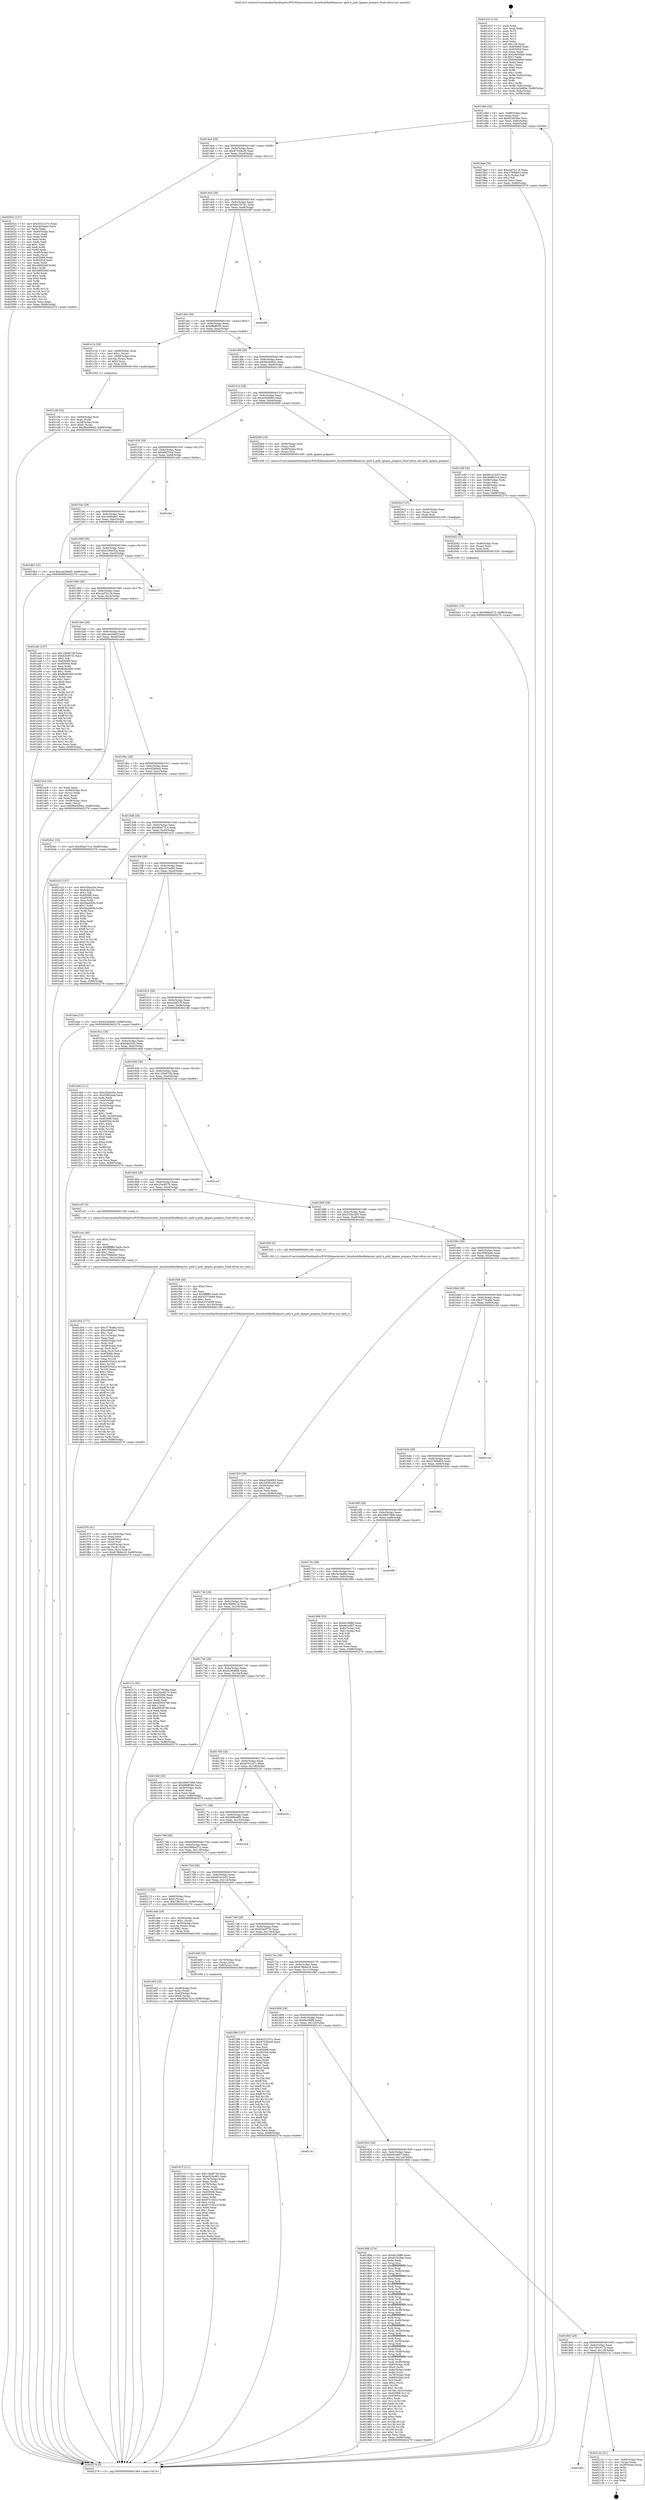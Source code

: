 digraph "0x401410" {
  label = "0x401410 (/mnt/c/Users/mathe/Desktop/tcc/POCII/binaries/extr_linuxfsnfsflexfilelayout..pnfs.h_pnfs_lgopen_prepare_Final-ollvm.out::main(0))"
  labelloc = "t"
  node[shape=record]

  Entry [label="",width=0.3,height=0.3,shape=circle,fillcolor=black,style=filled]
  "0x401484" [label="{
     0x401484 [32]\l
     | [instrs]\l
     &nbsp;&nbsp;0x401484 \<+6\>: mov -0x88(%rbp),%eax\l
     &nbsp;&nbsp;0x40148a \<+2\>: mov %eax,%ecx\l
     &nbsp;&nbsp;0x40148c \<+6\>: sub $0x823b3fee,%ecx\l
     &nbsp;&nbsp;0x401492 \<+6\>: mov %eax,-0x9c(%rbp)\l
     &nbsp;&nbsp;0x401498 \<+6\>: mov %ecx,-0xa0(%rbp)\l
     &nbsp;&nbsp;0x40149e \<+6\>: je 00000000004019ad \<main+0x59d\>\l
  }"]
  "0x4019ad" [label="{
     0x4019ad [30]\l
     | [instrs]\l
     &nbsp;&nbsp;0x4019ad \<+5\>: mov $0xcad7b118,%eax\l
     &nbsp;&nbsp;0x4019b2 \<+5\>: mov $0x3790b853,%ecx\l
     &nbsp;&nbsp;0x4019b7 \<+3\>: mov -0x31(%rbp),%dl\l
     &nbsp;&nbsp;0x4019ba \<+3\>: test $0x1,%dl\l
     &nbsp;&nbsp;0x4019bd \<+3\>: cmovne %ecx,%eax\l
     &nbsp;&nbsp;0x4019c0 \<+6\>: mov %eax,-0x88(%rbp)\l
     &nbsp;&nbsp;0x4019c6 \<+5\>: jmp 0000000000402279 \<main+0xe69\>\l
  }"]
  "0x4014a4" [label="{
     0x4014a4 [28]\l
     | [instrs]\l
     &nbsp;&nbsp;0x4014a4 \<+5\>: jmp 00000000004014a9 \<main+0x99\>\l
     &nbsp;&nbsp;0x4014a9 \<+6\>: mov -0x9c(%rbp),%eax\l
     &nbsp;&nbsp;0x4014af \<+5\>: sub $0x87530e26,%eax\l
     &nbsp;&nbsp;0x4014b4 \<+6\>: mov %eax,-0xa4(%rbp)\l
     &nbsp;&nbsp;0x4014ba \<+6\>: je 0000000000402022 \<main+0xc12\>\l
  }"]
  Exit [label="",width=0.3,height=0.3,shape=circle,fillcolor=black,style=filled,peripheries=2]
  "0x402022" [label="{
     0x402022 [127]\l
     | [instrs]\l
     &nbsp;&nbsp;0x402022 \<+5\>: mov $0x45321d7c,%eax\l
     &nbsp;&nbsp;0x402027 \<+5\>: mov $0xcd2bfaa0,%ecx\l
     &nbsp;&nbsp;0x40202c \<+2\>: xor %edx,%edx\l
     &nbsp;&nbsp;0x40202e \<+4\>: mov -0x40(%rbp),%rsi\l
     &nbsp;&nbsp;0x402032 \<+2\>: mov (%rsi),%edi\l
     &nbsp;&nbsp;0x402034 \<+3\>: mov %edx,%r8d\l
     &nbsp;&nbsp;0x402037 \<+3\>: sub %edi,%r8d\l
     &nbsp;&nbsp;0x40203a \<+2\>: mov %edx,%edi\l
     &nbsp;&nbsp;0x40203c \<+3\>: sub $0x1,%edi\l
     &nbsp;&nbsp;0x40203f \<+3\>: add %edi,%r8d\l
     &nbsp;&nbsp;0x402042 \<+3\>: sub %r8d,%edx\l
     &nbsp;&nbsp;0x402045 \<+4\>: mov -0x40(%rbp),%rsi\l
     &nbsp;&nbsp;0x402049 \<+2\>: mov %edx,(%rsi)\l
     &nbsp;&nbsp;0x40204b \<+7\>: mov 0x405068,%edx\l
     &nbsp;&nbsp;0x402052 \<+7\>: mov 0x405054,%edi\l
     &nbsp;&nbsp;0x402059 \<+3\>: mov %edx,%r8d\l
     &nbsp;&nbsp;0x40205c \<+7\>: add $0x28662b0f,%r8d\l
     &nbsp;&nbsp;0x402063 \<+4\>: sub $0x1,%r8d\l
     &nbsp;&nbsp;0x402067 \<+7\>: sub $0x28662b0f,%r8d\l
     &nbsp;&nbsp;0x40206e \<+4\>: imul %r8d,%edx\l
     &nbsp;&nbsp;0x402072 \<+3\>: and $0x1,%edx\l
     &nbsp;&nbsp;0x402075 \<+3\>: cmp $0x0,%edx\l
     &nbsp;&nbsp;0x402078 \<+4\>: sete %r9b\l
     &nbsp;&nbsp;0x40207c \<+3\>: cmp $0xa,%edi\l
     &nbsp;&nbsp;0x40207f \<+4\>: setl %r10b\l
     &nbsp;&nbsp;0x402083 \<+3\>: mov %r9b,%r11b\l
     &nbsp;&nbsp;0x402086 \<+3\>: and %r10b,%r11b\l
     &nbsp;&nbsp;0x402089 \<+3\>: xor %r10b,%r9b\l
     &nbsp;&nbsp;0x40208c \<+3\>: or %r9b,%r11b\l
     &nbsp;&nbsp;0x40208f \<+4\>: test $0x1,%r11b\l
     &nbsp;&nbsp;0x402093 \<+3\>: cmovne %ecx,%eax\l
     &nbsp;&nbsp;0x402096 \<+6\>: mov %eax,-0x88(%rbp)\l
     &nbsp;&nbsp;0x40209c \<+5\>: jmp 0000000000402279 \<main+0xe69\>\l
  }"]
  "0x4014c0" [label="{
     0x4014c0 [28]\l
     | [instrs]\l
     &nbsp;&nbsp;0x4014c0 \<+5\>: jmp 00000000004014c5 \<main+0xb5\>\l
     &nbsp;&nbsp;0x4014c5 \<+6\>: mov -0x9c(%rbp),%eax\l
     &nbsp;&nbsp;0x4014cb \<+5\>: sub $0x8a27b761,%eax\l
     &nbsp;&nbsp;0x4014d0 \<+6\>: mov %eax,-0xa8(%rbp)\l
     &nbsp;&nbsp;0x4014d6 \<+6\>: je 00000000004020ff \<main+0xcef\>\l
  }"]
  "0x40185c" [label="{
     0x40185c\l
  }", style=dashed]
  "0x4020ff" [label="{
     0x4020ff\l
  }", style=dashed]
  "0x4014dc" [label="{
     0x4014dc [28]\l
     | [instrs]\l
     &nbsp;&nbsp;0x4014dc \<+5\>: jmp 00000000004014e1 \<main+0xd1\>\l
     &nbsp;&nbsp;0x4014e1 \<+6\>: mov -0x9c(%rbp),%eax\l
     &nbsp;&nbsp;0x4014e7 \<+5\>: sub $0x99bff280,%eax\l
     &nbsp;&nbsp;0x4014ec \<+6\>: mov %eax,-0xac(%rbp)\l
     &nbsp;&nbsp;0x4014f2 \<+6\>: je 0000000000401c1b \<main+0x80b\>\l
  }"]
  "0x40212c" [label="{
     0x40212c [21]\l
     | [instrs]\l
     &nbsp;&nbsp;0x40212c \<+4\>: mov -0x80(%rbp),%rax\l
     &nbsp;&nbsp;0x402130 \<+2\>: mov (%rax),%eax\l
     &nbsp;&nbsp;0x402132 \<+4\>: lea -0x28(%rbp),%rsp\l
     &nbsp;&nbsp;0x402136 \<+1\>: pop %rbx\l
     &nbsp;&nbsp;0x402137 \<+2\>: pop %r12\l
     &nbsp;&nbsp;0x402139 \<+2\>: pop %r13\l
     &nbsp;&nbsp;0x40213b \<+2\>: pop %r14\l
     &nbsp;&nbsp;0x40213d \<+2\>: pop %r15\l
     &nbsp;&nbsp;0x40213f \<+1\>: pop %rbp\l
     &nbsp;&nbsp;0x402140 \<+1\>: ret\l
  }"]
  "0x401c1b" [label="{
     0x401c1b [29]\l
     | [instrs]\l
     &nbsp;&nbsp;0x401c1b \<+4\>: mov -0x68(%rbp),%rax\l
     &nbsp;&nbsp;0x401c1f \<+6\>: movl $0x1,(%rax)\l
     &nbsp;&nbsp;0x401c25 \<+4\>: mov -0x68(%rbp),%rax\l
     &nbsp;&nbsp;0x401c29 \<+3\>: movslq (%rax),%rax\l
     &nbsp;&nbsp;0x401c2c \<+4\>: shl $0x2,%rax\l
     &nbsp;&nbsp;0x401c30 \<+3\>: mov %rax,%rdi\l
     &nbsp;&nbsp;0x401c33 \<+5\>: call 0000000000401050 \<malloc@plt\>\l
     | [calls]\l
     &nbsp;&nbsp;0x401050 \{1\} (unknown)\l
  }"]
  "0x4014f8" [label="{
     0x4014f8 [28]\l
     | [instrs]\l
     &nbsp;&nbsp;0x4014f8 \<+5\>: jmp 00000000004014fd \<main+0xed\>\l
     &nbsp;&nbsp;0x4014fd \<+6\>: mov -0x9c(%rbp),%eax\l
     &nbsp;&nbsp;0x401503 \<+5\>: sub $0x9be0d942,%eax\l
     &nbsp;&nbsp;0x401508 \<+6\>: mov %eax,-0xb0(%rbp)\l
     &nbsp;&nbsp;0x40150e \<+6\>: je 0000000000401c58 \<main+0x848\>\l
  }"]
  "0x4020e1" [label="{
     0x4020e1 [15]\l
     | [instrs]\l
     &nbsp;&nbsp;0x4020e1 \<+10\>: movl $0x586be372,-0x88(%rbp)\l
     &nbsp;&nbsp;0x4020eb \<+5\>: jmp 0000000000402279 \<main+0xe69\>\l
  }"]
  "0x401c58" [label="{
     0x401c58 [36]\l
     | [instrs]\l
     &nbsp;&nbsp;0x401c58 \<+5\>: mov $0x601b1b33,%eax\l
     &nbsp;&nbsp;0x401c5d \<+5\>: mov $0x3fd8621d,%ecx\l
     &nbsp;&nbsp;0x401c62 \<+4\>: mov -0x58(%rbp),%rdx\l
     &nbsp;&nbsp;0x401c66 \<+2\>: mov (%rdx),%esi\l
     &nbsp;&nbsp;0x401c68 \<+4\>: mov -0x68(%rbp),%rdx\l
     &nbsp;&nbsp;0x401c6c \<+2\>: cmp (%rdx),%esi\l
     &nbsp;&nbsp;0x401c6e \<+3\>: cmovl %ecx,%eax\l
     &nbsp;&nbsp;0x401c71 \<+6\>: mov %eax,-0x88(%rbp)\l
     &nbsp;&nbsp;0x401c77 \<+5\>: jmp 0000000000402279 \<main+0xe69\>\l
  }"]
  "0x401514" [label="{
     0x401514 [28]\l
     | [instrs]\l
     &nbsp;&nbsp;0x401514 \<+5\>: jmp 0000000000401519 \<main+0x109\>\l
     &nbsp;&nbsp;0x401519 \<+6\>: mov -0x9c(%rbp),%eax\l
     &nbsp;&nbsp;0x40151f \<+5\>: sub $0xa536d093,%eax\l
     &nbsp;&nbsp;0x401524 \<+6\>: mov %eax,-0xb4(%rbp)\l
     &nbsp;&nbsp;0x40152a \<+6\>: je 00000000004020b0 \<main+0xca0\>\l
  }"]
  "0x4020d2" [label="{
     0x4020d2 [15]\l
     | [instrs]\l
     &nbsp;&nbsp;0x4020d2 \<+4\>: mov -0x48(%rbp),%rax\l
     &nbsp;&nbsp;0x4020d6 \<+3\>: mov (%rax),%rax\l
     &nbsp;&nbsp;0x4020d9 \<+3\>: mov %rax,%rdi\l
     &nbsp;&nbsp;0x4020dc \<+5\>: call 0000000000401030 \<free@plt\>\l
     | [calls]\l
     &nbsp;&nbsp;0x401030 \{1\} (unknown)\l
  }"]
  "0x4020b0" [label="{
     0x4020b0 [19]\l
     | [instrs]\l
     &nbsp;&nbsp;0x4020b0 \<+4\>: mov -0x60(%rbp),%rax\l
     &nbsp;&nbsp;0x4020b4 \<+3\>: mov (%rax),%rdi\l
     &nbsp;&nbsp;0x4020b7 \<+4\>: mov -0x48(%rbp),%rax\l
     &nbsp;&nbsp;0x4020bb \<+3\>: mov (%rax),%rsi\l
     &nbsp;&nbsp;0x4020be \<+5\>: call 0000000000401400 \<pnfs_lgopen_prepare\>\l
     | [calls]\l
     &nbsp;&nbsp;0x401400 \{1\} (/mnt/c/Users/mathe/Desktop/tcc/POCII/binaries/extr_linuxfsnfsflexfilelayout..pnfs.h_pnfs_lgopen_prepare_Final-ollvm.out::pnfs_lgopen_prepare)\l
  }"]
  "0x401530" [label="{
     0x401530 [28]\l
     | [instrs]\l
     &nbsp;&nbsp;0x401530 \<+5\>: jmp 0000000000401535 \<main+0x125\>\l
     &nbsp;&nbsp;0x401535 \<+6\>: mov -0x9c(%rbp),%eax\l
     &nbsp;&nbsp;0x40153b \<+5\>: sub $0xbfdf70cd,%eax\l
     &nbsp;&nbsp;0x401540 \<+6\>: mov %eax,-0xb8(%rbp)\l
     &nbsp;&nbsp;0x401546 \<+6\>: je 0000000000401a5e \<main+0x64e\>\l
  }"]
  "0x4020c3" [label="{
     0x4020c3 [15]\l
     | [instrs]\l
     &nbsp;&nbsp;0x4020c3 \<+4\>: mov -0x60(%rbp),%rax\l
     &nbsp;&nbsp;0x4020c7 \<+3\>: mov (%rax),%rax\l
     &nbsp;&nbsp;0x4020ca \<+3\>: mov %rax,%rdi\l
     &nbsp;&nbsp;0x4020cd \<+5\>: call 0000000000401030 \<free@plt\>\l
     | [calls]\l
     &nbsp;&nbsp;0x401030 \{1\} (unknown)\l
  }"]
  "0x401a5e" [label="{
     0x401a5e\l
  }", style=dashed]
  "0x40154c" [label="{
     0x40154c [28]\l
     | [instrs]\l
     &nbsp;&nbsp;0x40154c \<+5\>: jmp 0000000000401551 \<main+0x141\>\l
     &nbsp;&nbsp;0x401551 \<+6\>: mov -0x9c(%rbp),%eax\l
     &nbsp;&nbsp;0x401557 \<+5\>: sub $0xc0d8d4e1,%eax\l
     &nbsp;&nbsp;0x40155c \<+6\>: mov %eax,-0xbc(%rbp)\l
     &nbsp;&nbsp;0x401562 \<+6\>: je 0000000000401db5 \<main+0x9a5\>\l
  }"]
  "0x401f70" [label="{
     0x401f70 [41]\l
     | [instrs]\l
     &nbsp;&nbsp;0x401f70 \<+6\>: mov -0x130(%rbp),%ecx\l
     &nbsp;&nbsp;0x401f76 \<+3\>: imul %eax,%ecx\l
     &nbsp;&nbsp;0x401f79 \<+4\>: mov -0x48(%rbp),%rsi\l
     &nbsp;&nbsp;0x401f7d \<+3\>: mov (%rsi),%rsi\l
     &nbsp;&nbsp;0x401f80 \<+4\>: mov -0x40(%rbp),%rdi\l
     &nbsp;&nbsp;0x401f84 \<+3\>: movslq (%rdi),%rdi\l
     &nbsp;&nbsp;0x401f87 \<+3\>: mov %ecx,(%rsi,%rdi,4)\l
     &nbsp;&nbsp;0x401f8a \<+10\>: movl $0x678b8e16,-0x88(%rbp)\l
     &nbsp;&nbsp;0x401f94 \<+5\>: jmp 0000000000402279 \<main+0xe69\>\l
  }"]
  "0x401db5" [label="{
     0x401db5 [15]\l
     | [instrs]\l
     &nbsp;&nbsp;0x401db5 \<+10\>: movl $0xcae20bd5,-0x88(%rbp)\l
     &nbsp;&nbsp;0x401dbf \<+5\>: jmp 0000000000402279 \<main+0xe69\>\l
  }"]
  "0x401568" [label="{
     0x401568 [28]\l
     | [instrs]\l
     &nbsp;&nbsp;0x401568 \<+5\>: jmp 000000000040156d \<main+0x15d\>\l
     &nbsp;&nbsp;0x40156d \<+6\>: mov -0x9c(%rbp),%eax\l
     &nbsp;&nbsp;0x401573 \<+5\>: sub $0xc55ee35a,%eax\l
     &nbsp;&nbsp;0x401578 \<+6\>: mov %eax,-0xc0(%rbp)\l
     &nbsp;&nbsp;0x40157e \<+6\>: je 0000000000402237 \<main+0xe27\>\l
  }"]
  "0x401f48" [label="{
     0x401f48 [40]\l
     | [instrs]\l
     &nbsp;&nbsp;0x401f48 \<+5\>: mov $0x2,%ecx\l
     &nbsp;&nbsp;0x401f4d \<+1\>: cltd\l
     &nbsp;&nbsp;0x401f4e \<+2\>: idiv %ecx\l
     &nbsp;&nbsp;0x401f50 \<+6\>: imul $0xfffffffe,%edx,%ecx\l
     &nbsp;&nbsp;0x401f56 \<+6\>: add $0x4337a699,%ecx\l
     &nbsp;&nbsp;0x401f5c \<+3\>: add $0x1,%ecx\l
     &nbsp;&nbsp;0x401f5f \<+6\>: sub $0x4337a699,%ecx\l
     &nbsp;&nbsp;0x401f65 \<+6\>: mov %ecx,-0x130(%rbp)\l
     &nbsp;&nbsp;0x401f6b \<+5\>: call 0000000000401160 \<next_i\>\l
     | [calls]\l
     &nbsp;&nbsp;0x401160 \{1\} (/mnt/c/Users/mathe/Desktop/tcc/POCII/binaries/extr_linuxfsnfsflexfilelayout..pnfs.h_pnfs_lgopen_prepare_Final-ollvm.out::next_i)\l
  }"]
  "0x402237" [label="{
     0x402237\l
  }", style=dashed]
  "0x401584" [label="{
     0x401584 [28]\l
     | [instrs]\l
     &nbsp;&nbsp;0x401584 \<+5\>: jmp 0000000000401589 \<main+0x179\>\l
     &nbsp;&nbsp;0x401589 \<+6\>: mov -0x9c(%rbp),%eax\l
     &nbsp;&nbsp;0x40158f \<+5\>: sub $0xcad7b118,%eax\l
     &nbsp;&nbsp;0x401594 \<+6\>: mov %eax,-0xc4(%rbp)\l
     &nbsp;&nbsp;0x40159a \<+6\>: je 0000000000401adc \<main+0x6cc\>\l
  }"]
  "0x401e03" [label="{
     0x401e03 [32]\l
     | [instrs]\l
     &nbsp;&nbsp;0x401e03 \<+4\>: mov -0x48(%rbp),%rdi\l
     &nbsp;&nbsp;0x401e07 \<+3\>: mov %rax,(%rdi)\l
     &nbsp;&nbsp;0x401e0a \<+4\>: mov -0x40(%rbp),%rax\l
     &nbsp;&nbsp;0x401e0e \<+6\>: movl $0x0,(%rax)\l
     &nbsp;&nbsp;0x401e14 \<+10\>: movl $0xd94a7314,-0x88(%rbp)\l
     &nbsp;&nbsp;0x401e1e \<+5\>: jmp 0000000000402279 \<main+0xe69\>\l
  }"]
  "0x401adc" [label="{
     0x401adc [147]\l
     | [instrs]\l
     &nbsp;&nbsp;0x401adc \<+5\>: mov $0x12848738,%eax\l
     &nbsp;&nbsp;0x401ae1 \<+5\>: mov $0x62b5f733,%ecx\l
     &nbsp;&nbsp;0x401ae6 \<+2\>: mov $0x1,%dl\l
     &nbsp;&nbsp;0x401ae8 \<+7\>: mov 0x405068,%esi\l
     &nbsp;&nbsp;0x401aef \<+7\>: mov 0x405054,%edi\l
     &nbsp;&nbsp;0x401af6 \<+3\>: mov %esi,%r8d\l
     &nbsp;&nbsp;0x401af9 \<+7\>: sub $0xf6d92db0,%r8d\l
     &nbsp;&nbsp;0x401b00 \<+4\>: sub $0x1,%r8d\l
     &nbsp;&nbsp;0x401b04 \<+7\>: add $0xf6d92db0,%r8d\l
     &nbsp;&nbsp;0x401b0b \<+4\>: imul %r8d,%esi\l
     &nbsp;&nbsp;0x401b0f \<+3\>: and $0x1,%esi\l
     &nbsp;&nbsp;0x401b12 \<+3\>: cmp $0x0,%esi\l
     &nbsp;&nbsp;0x401b15 \<+4\>: sete %r9b\l
     &nbsp;&nbsp;0x401b19 \<+3\>: cmp $0xa,%edi\l
     &nbsp;&nbsp;0x401b1c \<+4\>: setl %r10b\l
     &nbsp;&nbsp;0x401b20 \<+3\>: mov %r9b,%r11b\l
     &nbsp;&nbsp;0x401b23 \<+4\>: xor $0xff,%r11b\l
     &nbsp;&nbsp;0x401b27 \<+3\>: mov %r10b,%bl\l
     &nbsp;&nbsp;0x401b2a \<+3\>: xor $0xff,%bl\l
     &nbsp;&nbsp;0x401b2d \<+3\>: xor $0x1,%dl\l
     &nbsp;&nbsp;0x401b30 \<+3\>: mov %r11b,%r14b\l
     &nbsp;&nbsp;0x401b33 \<+4\>: and $0xff,%r14b\l
     &nbsp;&nbsp;0x401b37 \<+3\>: and %dl,%r9b\l
     &nbsp;&nbsp;0x401b3a \<+3\>: mov %bl,%r15b\l
     &nbsp;&nbsp;0x401b3d \<+4\>: and $0xff,%r15b\l
     &nbsp;&nbsp;0x401b41 \<+3\>: and %dl,%r10b\l
     &nbsp;&nbsp;0x401b44 \<+3\>: or %r9b,%r14b\l
     &nbsp;&nbsp;0x401b47 \<+3\>: or %r10b,%r15b\l
     &nbsp;&nbsp;0x401b4a \<+3\>: xor %r15b,%r14b\l
     &nbsp;&nbsp;0x401b4d \<+3\>: or %bl,%r11b\l
     &nbsp;&nbsp;0x401b50 \<+4\>: xor $0xff,%r11b\l
     &nbsp;&nbsp;0x401b54 \<+3\>: or $0x1,%dl\l
     &nbsp;&nbsp;0x401b57 \<+3\>: and %dl,%r11b\l
     &nbsp;&nbsp;0x401b5a \<+3\>: or %r11b,%r14b\l
     &nbsp;&nbsp;0x401b5d \<+4\>: test $0x1,%r14b\l
     &nbsp;&nbsp;0x401b61 \<+3\>: cmovne %ecx,%eax\l
     &nbsp;&nbsp;0x401b64 \<+6\>: mov %eax,-0x88(%rbp)\l
     &nbsp;&nbsp;0x401b6a \<+5\>: jmp 0000000000402279 \<main+0xe69\>\l
  }"]
  "0x4015a0" [label="{
     0x4015a0 [28]\l
     | [instrs]\l
     &nbsp;&nbsp;0x4015a0 \<+5\>: jmp 00000000004015a5 \<main+0x195\>\l
     &nbsp;&nbsp;0x4015a5 \<+6\>: mov -0x9c(%rbp),%eax\l
     &nbsp;&nbsp;0x4015ab \<+5\>: sub $0xcae20bd5,%eax\l
     &nbsp;&nbsp;0x4015b0 \<+6\>: mov %eax,-0xc8(%rbp)\l
     &nbsp;&nbsp;0x4015b6 \<+6\>: je 0000000000401dc4 \<main+0x9b4\>\l
  }"]
  "0x401d04" [label="{
     0x401d04 [177]\l
     | [instrs]\l
     &nbsp;&nbsp;0x401d04 \<+5\>: mov $0x377fcd8a,%ecx\l
     &nbsp;&nbsp;0x401d09 \<+5\>: mov $0xc0d8d4e1,%edx\l
     &nbsp;&nbsp;0x401d0e \<+3\>: mov $0x1,%sil\l
     &nbsp;&nbsp;0x401d11 \<+6\>: mov -0x12c(%rbp),%edi\l
     &nbsp;&nbsp;0x401d17 \<+3\>: imul %eax,%edi\l
     &nbsp;&nbsp;0x401d1a \<+4\>: mov -0x60(%rbp),%r8\l
     &nbsp;&nbsp;0x401d1e \<+3\>: mov (%r8),%r8\l
     &nbsp;&nbsp;0x401d21 \<+4\>: mov -0x58(%rbp),%r9\l
     &nbsp;&nbsp;0x401d25 \<+3\>: movslq (%r9),%r9\l
     &nbsp;&nbsp;0x401d28 \<+4\>: mov %edi,(%r8,%r9,4)\l
     &nbsp;&nbsp;0x401d2c \<+7\>: mov 0x405068,%eax\l
     &nbsp;&nbsp;0x401d33 \<+7\>: mov 0x405054,%edi\l
     &nbsp;&nbsp;0x401d3a \<+3\>: mov %eax,%r10d\l
     &nbsp;&nbsp;0x401d3d \<+7\>: sub $0xb6535d1a,%r10d\l
     &nbsp;&nbsp;0x401d44 \<+4\>: sub $0x1,%r10d\l
     &nbsp;&nbsp;0x401d48 \<+7\>: add $0xb6535d1a,%r10d\l
     &nbsp;&nbsp;0x401d4f \<+4\>: imul %r10d,%eax\l
     &nbsp;&nbsp;0x401d53 \<+3\>: and $0x1,%eax\l
     &nbsp;&nbsp;0x401d56 \<+3\>: cmp $0x0,%eax\l
     &nbsp;&nbsp;0x401d59 \<+4\>: sete %r11b\l
     &nbsp;&nbsp;0x401d5d \<+3\>: cmp $0xa,%edi\l
     &nbsp;&nbsp;0x401d60 \<+3\>: setl %bl\l
     &nbsp;&nbsp;0x401d63 \<+3\>: mov %r11b,%r14b\l
     &nbsp;&nbsp;0x401d66 \<+4\>: xor $0xff,%r14b\l
     &nbsp;&nbsp;0x401d6a \<+3\>: mov %bl,%r15b\l
     &nbsp;&nbsp;0x401d6d \<+4\>: xor $0xff,%r15b\l
     &nbsp;&nbsp;0x401d71 \<+4\>: xor $0x0,%sil\l
     &nbsp;&nbsp;0x401d75 \<+3\>: mov %r14b,%r12b\l
     &nbsp;&nbsp;0x401d78 \<+4\>: and $0x0,%r12b\l
     &nbsp;&nbsp;0x401d7c \<+3\>: and %sil,%r11b\l
     &nbsp;&nbsp;0x401d7f \<+3\>: mov %r15b,%r13b\l
     &nbsp;&nbsp;0x401d82 \<+4\>: and $0x0,%r13b\l
     &nbsp;&nbsp;0x401d86 \<+3\>: and %sil,%bl\l
     &nbsp;&nbsp;0x401d89 \<+3\>: or %r11b,%r12b\l
     &nbsp;&nbsp;0x401d8c \<+3\>: or %bl,%r13b\l
     &nbsp;&nbsp;0x401d8f \<+3\>: xor %r13b,%r12b\l
     &nbsp;&nbsp;0x401d92 \<+3\>: or %r15b,%r14b\l
     &nbsp;&nbsp;0x401d95 \<+4\>: xor $0xff,%r14b\l
     &nbsp;&nbsp;0x401d99 \<+4\>: or $0x0,%sil\l
     &nbsp;&nbsp;0x401d9d \<+3\>: and %sil,%r14b\l
     &nbsp;&nbsp;0x401da0 \<+3\>: or %r14b,%r12b\l
     &nbsp;&nbsp;0x401da3 \<+4\>: test $0x1,%r12b\l
     &nbsp;&nbsp;0x401da7 \<+3\>: cmovne %edx,%ecx\l
     &nbsp;&nbsp;0x401daa \<+6\>: mov %ecx,-0x88(%rbp)\l
     &nbsp;&nbsp;0x401db0 \<+5\>: jmp 0000000000402279 \<main+0xe69\>\l
  }"]
  "0x401dc4" [label="{
     0x401dc4 [34]\l
     | [instrs]\l
     &nbsp;&nbsp;0x401dc4 \<+2\>: xor %eax,%eax\l
     &nbsp;&nbsp;0x401dc6 \<+4\>: mov -0x58(%rbp),%rcx\l
     &nbsp;&nbsp;0x401dca \<+2\>: mov (%rcx),%edx\l
     &nbsp;&nbsp;0x401dcc \<+3\>: sub $0x1,%eax\l
     &nbsp;&nbsp;0x401dcf \<+2\>: sub %eax,%edx\l
     &nbsp;&nbsp;0x401dd1 \<+4\>: mov -0x58(%rbp),%rcx\l
     &nbsp;&nbsp;0x401dd5 \<+2\>: mov %edx,(%rcx)\l
     &nbsp;&nbsp;0x401dd7 \<+10\>: movl $0x9be0d942,-0x88(%rbp)\l
     &nbsp;&nbsp;0x401de1 \<+5\>: jmp 0000000000402279 \<main+0xe69\>\l
  }"]
  "0x4015bc" [label="{
     0x4015bc [28]\l
     | [instrs]\l
     &nbsp;&nbsp;0x4015bc \<+5\>: jmp 00000000004015c1 \<main+0x1b1\>\l
     &nbsp;&nbsp;0x4015c1 \<+6\>: mov -0x9c(%rbp),%eax\l
     &nbsp;&nbsp;0x4015c7 \<+5\>: sub $0xcd2bfaa0,%eax\l
     &nbsp;&nbsp;0x4015cc \<+6\>: mov %eax,-0xcc(%rbp)\l
     &nbsp;&nbsp;0x4015d2 \<+6\>: je 00000000004020a1 \<main+0xc91\>\l
  }"]
  "0x401cdc" [label="{
     0x401cdc [40]\l
     | [instrs]\l
     &nbsp;&nbsp;0x401cdc \<+5\>: mov $0x2,%ecx\l
     &nbsp;&nbsp;0x401ce1 \<+1\>: cltd\l
     &nbsp;&nbsp;0x401ce2 \<+2\>: idiv %ecx\l
     &nbsp;&nbsp;0x401ce4 \<+6\>: imul $0xfffffffe,%edx,%ecx\l
     &nbsp;&nbsp;0x401cea \<+6\>: add $0x7f36bbb0,%ecx\l
     &nbsp;&nbsp;0x401cf0 \<+3\>: add $0x1,%ecx\l
     &nbsp;&nbsp;0x401cf3 \<+6\>: sub $0x7f36bbb0,%ecx\l
     &nbsp;&nbsp;0x401cf9 \<+6\>: mov %ecx,-0x12c(%rbp)\l
     &nbsp;&nbsp;0x401cff \<+5\>: call 0000000000401160 \<next_i\>\l
     | [calls]\l
     &nbsp;&nbsp;0x401160 \{1\} (/mnt/c/Users/mathe/Desktop/tcc/POCII/binaries/extr_linuxfsnfsflexfilelayout..pnfs.h_pnfs_lgopen_prepare_Final-ollvm.out::next_i)\l
  }"]
  "0x4020a1" [label="{
     0x4020a1 [15]\l
     | [instrs]\l
     &nbsp;&nbsp;0x4020a1 \<+10\>: movl $0xd94a7314,-0x88(%rbp)\l
     &nbsp;&nbsp;0x4020ab \<+5\>: jmp 0000000000402279 \<main+0xe69\>\l
  }"]
  "0x4015d8" [label="{
     0x4015d8 [28]\l
     | [instrs]\l
     &nbsp;&nbsp;0x4015d8 \<+5\>: jmp 00000000004015dd \<main+0x1cd\>\l
     &nbsp;&nbsp;0x4015dd \<+6\>: mov -0x9c(%rbp),%eax\l
     &nbsp;&nbsp;0x4015e3 \<+5\>: sub $0xd94a7314,%eax\l
     &nbsp;&nbsp;0x4015e8 \<+6\>: mov %eax,-0xd0(%rbp)\l
     &nbsp;&nbsp;0x4015ee \<+6\>: je 0000000000401e23 \<main+0xa13\>\l
  }"]
  "0x401c38" [label="{
     0x401c38 [32]\l
     | [instrs]\l
     &nbsp;&nbsp;0x401c38 \<+4\>: mov -0x60(%rbp),%rdi\l
     &nbsp;&nbsp;0x401c3c \<+3\>: mov %rax,(%rdi)\l
     &nbsp;&nbsp;0x401c3f \<+4\>: mov -0x58(%rbp),%rax\l
     &nbsp;&nbsp;0x401c43 \<+6\>: movl $0x0,(%rax)\l
     &nbsp;&nbsp;0x401c49 \<+10\>: movl $0x9be0d942,-0x88(%rbp)\l
     &nbsp;&nbsp;0x401c53 \<+5\>: jmp 0000000000402279 \<main+0xe69\>\l
  }"]
  "0x401e23" [label="{
     0x401e23 [147]\l
     | [instrs]\l
     &nbsp;&nbsp;0x401e23 \<+5\>: mov $0xc55ee35a,%eax\l
     &nbsp;&nbsp;0x401e28 \<+5\>: mov $0xb4b220c,%ecx\l
     &nbsp;&nbsp;0x401e2d \<+2\>: mov $0x1,%dl\l
     &nbsp;&nbsp;0x401e2f \<+7\>: mov 0x405068,%esi\l
     &nbsp;&nbsp;0x401e36 \<+7\>: mov 0x405054,%edi\l
     &nbsp;&nbsp;0x401e3d \<+3\>: mov %esi,%r8d\l
     &nbsp;&nbsp;0x401e40 \<+7\>: add $0x5faa092b,%r8d\l
     &nbsp;&nbsp;0x401e47 \<+4\>: sub $0x1,%r8d\l
     &nbsp;&nbsp;0x401e4b \<+7\>: sub $0x5faa092b,%r8d\l
     &nbsp;&nbsp;0x401e52 \<+4\>: imul %r8d,%esi\l
     &nbsp;&nbsp;0x401e56 \<+3\>: and $0x1,%esi\l
     &nbsp;&nbsp;0x401e59 \<+3\>: cmp $0x0,%esi\l
     &nbsp;&nbsp;0x401e5c \<+4\>: sete %r9b\l
     &nbsp;&nbsp;0x401e60 \<+3\>: cmp $0xa,%edi\l
     &nbsp;&nbsp;0x401e63 \<+4\>: setl %r10b\l
     &nbsp;&nbsp;0x401e67 \<+3\>: mov %r9b,%r11b\l
     &nbsp;&nbsp;0x401e6a \<+4\>: xor $0xff,%r11b\l
     &nbsp;&nbsp;0x401e6e \<+3\>: mov %r10b,%bl\l
     &nbsp;&nbsp;0x401e71 \<+3\>: xor $0xff,%bl\l
     &nbsp;&nbsp;0x401e74 \<+3\>: xor $0x0,%dl\l
     &nbsp;&nbsp;0x401e77 \<+3\>: mov %r11b,%r14b\l
     &nbsp;&nbsp;0x401e7a \<+4\>: and $0x0,%r14b\l
     &nbsp;&nbsp;0x401e7e \<+3\>: and %dl,%r9b\l
     &nbsp;&nbsp;0x401e81 \<+3\>: mov %bl,%r15b\l
     &nbsp;&nbsp;0x401e84 \<+4\>: and $0x0,%r15b\l
     &nbsp;&nbsp;0x401e88 \<+3\>: and %dl,%r10b\l
     &nbsp;&nbsp;0x401e8b \<+3\>: or %r9b,%r14b\l
     &nbsp;&nbsp;0x401e8e \<+3\>: or %r10b,%r15b\l
     &nbsp;&nbsp;0x401e91 \<+3\>: xor %r15b,%r14b\l
     &nbsp;&nbsp;0x401e94 \<+3\>: or %bl,%r11b\l
     &nbsp;&nbsp;0x401e97 \<+4\>: xor $0xff,%r11b\l
     &nbsp;&nbsp;0x401e9b \<+3\>: or $0x0,%dl\l
     &nbsp;&nbsp;0x401e9e \<+3\>: and %dl,%r11b\l
     &nbsp;&nbsp;0x401ea1 \<+3\>: or %r11b,%r14b\l
     &nbsp;&nbsp;0x401ea4 \<+4\>: test $0x1,%r14b\l
     &nbsp;&nbsp;0x401ea8 \<+3\>: cmovne %ecx,%eax\l
     &nbsp;&nbsp;0x401eab \<+6\>: mov %eax,-0x88(%rbp)\l
     &nbsp;&nbsp;0x401eb1 \<+5\>: jmp 0000000000402279 \<main+0xe69\>\l
  }"]
  "0x4015f4" [label="{
     0x4015f4 [28]\l
     | [instrs]\l
     &nbsp;&nbsp;0x4015f4 \<+5\>: jmp 00000000004015f9 \<main+0x1e9\>\l
     &nbsp;&nbsp;0x4015f9 \<+6\>: mov -0x9c(%rbp),%eax\l
     &nbsp;&nbsp;0x4015ff \<+5\>: sub $0xe333ad63,%eax\l
     &nbsp;&nbsp;0x401604 \<+6\>: mov %eax,-0xd4(%rbp)\l
     &nbsp;&nbsp;0x40160a \<+6\>: je 0000000000401bee \<main+0x7de\>\l
  }"]
  "0x401b7f" [label="{
     0x401b7f [111]\l
     | [instrs]\l
     &nbsp;&nbsp;0x401b7f \<+5\>: mov $0x12848738,%ecx\l
     &nbsp;&nbsp;0x401b84 \<+5\>: mov $0xe333ad63,%edx\l
     &nbsp;&nbsp;0x401b89 \<+4\>: mov -0x70(%rbp),%rdi\l
     &nbsp;&nbsp;0x401b8d \<+2\>: mov %eax,(%rdi)\l
     &nbsp;&nbsp;0x401b8f \<+4\>: mov -0x70(%rbp),%rdi\l
     &nbsp;&nbsp;0x401b93 \<+2\>: mov (%rdi),%eax\l
     &nbsp;&nbsp;0x401b95 \<+3\>: mov %eax,-0x30(%rbp)\l
     &nbsp;&nbsp;0x401b98 \<+7\>: mov 0x405068,%eax\l
     &nbsp;&nbsp;0x401b9f \<+7\>: mov 0x405054,%esi\l
     &nbsp;&nbsp;0x401ba6 \<+3\>: mov %eax,%r8d\l
     &nbsp;&nbsp;0x401ba9 \<+7\>: add $0x873182c3,%r8d\l
     &nbsp;&nbsp;0x401bb0 \<+4\>: sub $0x1,%r8d\l
     &nbsp;&nbsp;0x401bb4 \<+7\>: sub $0x873182c3,%r8d\l
     &nbsp;&nbsp;0x401bbb \<+4\>: imul %r8d,%eax\l
     &nbsp;&nbsp;0x401bbf \<+3\>: and $0x1,%eax\l
     &nbsp;&nbsp;0x401bc2 \<+3\>: cmp $0x0,%eax\l
     &nbsp;&nbsp;0x401bc5 \<+4\>: sete %r9b\l
     &nbsp;&nbsp;0x401bc9 \<+3\>: cmp $0xa,%esi\l
     &nbsp;&nbsp;0x401bcc \<+4\>: setl %r10b\l
     &nbsp;&nbsp;0x401bd0 \<+3\>: mov %r9b,%r11b\l
     &nbsp;&nbsp;0x401bd3 \<+3\>: and %r10b,%r11b\l
     &nbsp;&nbsp;0x401bd6 \<+3\>: xor %r10b,%r9b\l
     &nbsp;&nbsp;0x401bd9 \<+3\>: or %r9b,%r11b\l
     &nbsp;&nbsp;0x401bdc \<+4\>: test $0x1,%r11b\l
     &nbsp;&nbsp;0x401be0 \<+3\>: cmovne %edx,%ecx\l
     &nbsp;&nbsp;0x401be3 \<+6\>: mov %ecx,-0x88(%rbp)\l
     &nbsp;&nbsp;0x401be9 \<+5\>: jmp 0000000000402279 \<main+0xe69\>\l
  }"]
  "0x401bee" [label="{
     0x401bee [15]\l
     | [instrs]\l
     &nbsp;&nbsp;0x401bee \<+10\>: movl $0x42364b60,-0x88(%rbp)\l
     &nbsp;&nbsp;0x401bf8 \<+5\>: jmp 0000000000402279 \<main+0xe69\>\l
  }"]
  "0x401610" [label="{
     0x401610 [28]\l
     | [instrs]\l
     &nbsp;&nbsp;0x401610 \<+5\>: jmp 0000000000401615 \<main+0x205\>\l
     &nbsp;&nbsp;0x401615 \<+6\>: mov -0x9c(%rbp),%eax\l
     &nbsp;&nbsp;0x40161b \<+5\>: sub $0xecfaf378,%eax\l
     &nbsp;&nbsp;0x401620 \<+6\>: mov %eax,-0xd8(%rbp)\l
     &nbsp;&nbsp;0x401626 \<+6\>: je 0000000000402186 \<main+0xd76\>\l
  }"]
  "0x401840" [label="{
     0x401840 [28]\l
     | [instrs]\l
     &nbsp;&nbsp;0x401840 \<+5\>: jmp 0000000000401845 \<main+0x435\>\l
     &nbsp;&nbsp;0x401845 \<+6\>: mov -0x9c(%rbp),%eax\l
     &nbsp;&nbsp;0x40184b \<+5\>: sub $0x7d61917b,%eax\l
     &nbsp;&nbsp;0x401850 \<+6\>: mov %eax,-0x128(%rbp)\l
     &nbsp;&nbsp;0x401856 \<+6\>: je 000000000040212c \<main+0xd1c\>\l
  }"]
  "0x402186" [label="{
     0x402186\l
  }", style=dashed]
  "0x40162c" [label="{
     0x40162c [28]\l
     | [instrs]\l
     &nbsp;&nbsp;0x40162c \<+5\>: jmp 0000000000401631 \<main+0x221\>\l
     &nbsp;&nbsp;0x401631 \<+6\>: mov -0x9c(%rbp),%eax\l
     &nbsp;&nbsp;0x401637 \<+5\>: sub $0xb4b220c,%eax\l
     &nbsp;&nbsp;0x40163c \<+6\>: mov %eax,-0xdc(%rbp)\l
     &nbsp;&nbsp;0x401642 \<+6\>: je 0000000000401eb6 \<main+0xaa6\>\l
  }"]
  "0x40189b" [label="{
     0x40189b [274]\l
     | [instrs]\l
     &nbsp;&nbsp;0x40189b \<+5\>: mov $0x6e1fbffd,%eax\l
     &nbsp;&nbsp;0x4018a0 \<+5\>: mov $0x823b3fee,%ecx\l
     &nbsp;&nbsp;0x4018a5 \<+2\>: xor %edx,%edx\l
     &nbsp;&nbsp;0x4018a7 \<+3\>: mov %rsp,%rsi\l
     &nbsp;&nbsp;0x4018aa \<+4\>: add $0xfffffffffffffff0,%rsi\l
     &nbsp;&nbsp;0x4018ae \<+3\>: mov %rsi,%rsp\l
     &nbsp;&nbsp;0x4018b1 \<+4\>: mov %rsi,-0x80(%rbp)\l
     &nbsp;&nbsp;0x4018b5 \<+3\>: mov %rsp,%rsi\l
     &nbsp;&nbsp;0x4018b8 \<+4\>: add $0xfffffffffffffff0,%rsi\l
     &nbsp;&nbsp;0x4018bc \<+3\>: mov %rsi,%rsp\l
     &nbsp;&nbsp;0x4018bf \<+3\>: mov %rsp,%rdi\l
     &nbsp;&nbsp;0x4018c2 \<+4\>: add $0xfffffffffffffff0,%rdi\l
     &nbsp;&nbsp;0x4018c6 \<+3\>: mov %rdi,%rsp\l
     &nbsp;&nbsp;0x4018c9 \<+4\>: mov %rdi,-0x78(%rbp)\l
     &nbsp;&nbsp;0x4018cd \<+3\>: mov %rsp,%rdi\l
     &nbsp;&nbsp;0x4018d0 \<+4\>: add $0xfffffffffffffff0,%rdi\l
     &nbsp;&nbsp;0x4018d4 \<+3\>: mov %rdi,%rsp\l
     &nbsp;&nbsp;0x4018d7 \<+4\>: mov %rdi,-0x70(%rbp)\l
     &nbsp;&nbsp;0x4018db \<+3\>: mov %rsp,%rdi\l
     &nbsp;&nbsp;0x4018de \<+4\>: add $0xfffffffffffffff0,%rdi\l
     &nbsp;&nbsp;0x4018e2 \<+3\>: mov %rdi,%rsp\l
     &nbsp;&nbsp;0x4018e5 \<+4\>: mov %rdi,-0x68(%rbp)\l
     &nbsp;&nbsp;0x4018e9 \<+3\>: mov %rsp,%rdi\l
     &nbsp;&nbsp;0x4018ec \<+4\>: add $0xfffffffffffffff0,%rdi\l
     &nbsp;&nbsp;0x4018f0 \<+3\>: mov %rdi,%rsp\l
     &nbsp;&nbsp;0x4018f3 \<+4\>: mov %rdi,-0x60(%rbp)\l
     &nbsp;&nbsp;0x4018f7 \<+3\>: mov %rsp,%rdi\l
     &nbsp;&nbsp;0x4018fa \<+4\>: add $0xfffffffffffffff0,%rdi\l
     &nbsp;&nbsp;0x4018fe \<+3\>: mov %rdi,%rsp\l
     &nbsp;&nbsp;0x401901 \<+4\>: mov %rdi,-0x58(%rbp)\l
     &nbsp;&nbsp;0x401905 \<+3\>: mov %rsp,%rdi\l
     &nbsp;&nbsp;0x401908 \<+4\>: add $0xfffffffffffffff0,%rdi\l
     &nbsp;&nbsp;0x40190c \<+3\>: mov %rdi,%rsp\l
     &nbsp;&nbsp;0x40190f \<+4\>: mov %rdi,-0x50(%rbp)\l
     &nbsp;&nbsp;0x401913 \<+3\>: mov %rsp,%rdi\l
     &nbsp;&nbsp;0x401916 \<+4\>: add $0xfffffffffffffff0,%rdi\l
     &nbsp;&nbsp;0x40191a \<+3\>: mov %rdi,%rsp\l
     &nbsp;&nbsp;0x40191d \<+4\>: mov %rdi,-0x48(%rbp)\l
     &nbsp;&nbsp;0x401921 \<+3\>: mov %rsp,%rdi\l
     &nbsp;&nbsp;0x401924 \<+4\>: add $0xfffffffffffffff0,%rdi\l
     &nbsp;&nbsp;0x401928 \<+3\>: mov %rdi,%rsp\l
     &nbsp;&nbsp;0x40192b \<+4\>: mov %rdi,-0x40(%rbp)\l
     &nbsp;&nbsp;0x40192f \<+4\>: mov -0x80(%rbp),%rdi\l
     &nbsp;&nbsp;0x401933 \<+6\>: movl $0x0,(%rdi)\l
     &nbsp;&nbsp;0x401939 \<+7\>: mov -0x8c(%rbp),%r8d\l
     &nbsp;&nbsp;0x401940 \<+3\>: mov %r8d,(%rsi)\l
     &nbsp;&nbsp;0x401943 \<+4\>: mov -0x78(%rbp),%rdi\l
     &nbsp;&nbsp;0x401947 \<+7\>: mov -0x98(%rbp),%r9\l
     &nbsp;&nbsp;0x40194e \<+3\>: mov %r9,(%rdi)\l
     &nbsp;&nbsp;0x401951 \<+3\>: cmpl $0x2,(%rsi)\l
     &nbsp;&nbsp;0x401954 \<+4\>: setne %r10b\l
     &nbsp;&nbsp;0x401958 \<+4\>: and $0x1,%r10b\l
     &nbsp;&nbsp;0x40195c \<+4\>: mov %r10b,-0x31(%rbp)\l
     &nbsp;&nbsp;0x401960 \<+8\>: mov 0x405068,%r11d\l
     &nbsp;&nbsp;0x401968 \<+7\>: mov 0x405054,%ebx\l
     &nbsp;&nbsp;0x40196f \<+3\>: sub $0x1,%edx\l
     &nbsp;&nbsp;0x401972 \<+3\>: mov %r11d,%r14d\l
     &nbsp;&nbsp;0x401975 \<+3\>: add %edx,%r14d\l
     &nbsp;&nbsp;0x401978 \<+4\>: imul %r14d,%r11d\l
     &nbsp;&nbsp;0x40197c \<+4\>: and $0x1,%r11d\l
     &nbsp;&nbsp;0x401980 \<+4\>: cmp $0x0,%r11d\l
     &nbsp;&nbsp;0x401984 \<+4\>: sete %r10b\l
     &nbsp;&nbsp;0x401988 \<+3\>: cmp $0xa,%ebx\l
     &nbsp;&nbsp;0x40198b \<+4\>: setl %r15b\l
     &nbsp;&nbsp;0x40198f \<+3\>: mov %r10b,%r12b\l
     &nbsp;&nbsp;0x401992 \<+3\>: and %r15b,%r12b\l
     &nbsp;&nbsp;0x401995 \<+3\>: xor %r15b,%r10b\l
     &nbsp;&nbsp;0x401998 \<+3\>: or %r10b,%r12b\l
     &nbsp;&nbsp;0x40199b \<+4\>: test $0x1,%r12b\l
     &nbsp;&nbsp;0x40199f \<+3\>: cmovne %ecx,%eax\l
     &nbsp;&nbsp;0x4019a2 \<+6\>: mov %eax,-0x88(%rbp)\l
     &nbsp;&nbsp;0x4019a8 \<+5\>: jmp 0000000000402279 \<main+0xe69\>\l
  }"]
  "0x401eb6" [label="{
     0x401eb6 [111]\l
     | [instrs]\l
     &nbsp;&nbsp;0x401eb6 \<+5\>: mov $0xc55ee35a,%eax\l
     &nbsp;&nbsp;0x401ebb \<+5\>: mov $0x35f62eab,%ecx\l
     &nbsp;&nbsp;0x401ec0 \<+2\>: xor %edx,%edx\l
     &nbsp;&nbsp;0x401ec2 \<+4\>: mov -0x40(%rbp),%rsi\l
     &nbsp;&nbsp;0x401ec6 \<+2\>: mov (%rsi),%edi\l
     &nbsp;&nbsp;0x401ec8 \<+4\>: mov -0x50(%rbp),%rsi\l
     &nbsp;&nbsp;0x401ecc \<+2\>: cmp (%rsi),%edi\l
     &nbsp;&nbsp;0x401ece \<+4\>: setl %r8b\l
     &nbsp;&nbsp;0x401ed2 \<+4\>: and $0x1,%r8b\l
     &nbsp;&nbsp;0x401ed6 \<+4\>: mov %r8b,-0x29(%rbp)\l
     &nbsp;&nbsp;0x401eda \<+7\>: mov 0x405068,%edi\l
     &nbsp;&nbsp;0x401ee1 \<+8\>: mov 0x405054,%r9d\l
     &nbsp;&nbsp;0x401ee9 \<+3\>: sub $0x1,%edx\l
     &nbsp;&nbsp;0x401eec \<+3\>: mov %edi,%r10d\l
     &nbsp;&nbsp;0x401eef \<+3\>: add %edx,%r10d\l
     &nbsp;&nbsp;0x401ef2 \<+4\>: imul %r10d,%edi\l
     &nbsp;&nbsp;0x401ef6 \<+3\>: and $0x1,%edi\l
     &nbsp;&nbsp;0x401ef9 \<+3\>: cmp $0x0,%edi\l
     &nbsp;&nbsp;0x401efc \<+4\>: sete %r8b\l
     &nbsp;&nbsp;0x401f00 \<+4\>: cmp $0xa,%r9d\l
     &nbsp;&nbsp;0x401f04 \<+4\>: setl %r11b\l
     &nbsp;&nbsp;0x401f08 \<+3\>: mov %r8b,%bl\l
     &nbsp;&nbsp;0x401f0b \<+3\>: and %r11b,%bl\l
     &nbsp;&nbsp;0x401f0e \<+3\>: xor %r11b,%r8b\l
     &nbsp;&nbsp;0x401f11 \<+3\>: or %r8b,%bl\l
     &nbsp;&nbsp;0x401f14 \<+3\>: test $0x1,%bl\l
     &nbsp;&nbsp;0x401f17 \<+3\>: cmovne %ecx,%eax\l
     &nbsp;&nbsp;0x401f1a \<+6\>: mov %eax,-0x88(%rbp)\l
     &nbsp;&nbsp;0x401f20 \<+5\>: jmp 0000000000402279 \<main+0xe69\>\l
  }"]
  "0x401648" [label="{
     0x401648 [28]\l
     | [instrs]\l
     &nbsp;&nbsp;0x401648 \<+5\>: jmp 000000000040164d \<main+0x23d\>\l
     &nbsp;&nbsp;0x40164d \<+6\>: mov -0x9c(%rbp),%eax\l
     &nbsp;&nbsp;0x401653 \<+5\>: sub $0x12848738,%eax\l
     &nbsp;&nbsp;0x401658 \<+6\>: mov %eax,-0xe0(%rbp)\l
     &nbsp;&nbsp;0x40165e \<+6\>: je 00000000004021a4 \<main+0xd94\>\l
  }"]
  "0x401824" [label="{
     0x401824 [28]\l
     | [instrs]\l
     &nbsp;&nbsp;0x401824 \<+5\>: jmp 0000000000401829 \<main+0x419\>\l
     &nbsp;&nbsp;0x401829 \<+6\>: mov -0x9c(%rbp),%eax\l
     &nbsp;&nbsp;0x40182f \<+5\>: sub $0x6fcedf07,%eax\l
     &nbsp;&nbsp;0x401834 \<+6\>: mov %eax,-0x124(%rbp)\l
     &nbsp;&nbsp;0x40183a \<+6\>: je 000000000040189b \<main+0x48b\>\l
  }"]
  "0x4021a4" [label="{
     0x4021a4\l
  }", style=dashed]
  "0x401664" [label="{
     0x401664 [28]\l
     | [instrs]\l
     &nbsp;&nbsp;0x401664 \<+5\>: jmp 0000000000401669 \<main+0x259\>\l
     &nbsp;&nbsp;0x401669 \<+6\>: mov -0x9c(%rbp),%eax\l
     &nbsp;&nbsp;0x40166f \<+5\>: sub $0x25edf270,%eax\l
     &nbsp;&nbsp;0x401674 \<+6\>: mov %eax,-0xe4(%rbp)\l
     &nbsp;&nbsp;0x40167a \<+6\>: je 0000000000401cd7 \<main+0x8c7\>\l
  }"]
  "0x402141" [label="{
     0x402141\l
  }", style=dashed]
  "0x401cd7" [label="{
     0x401cd7 [5]\l
     | [instrs]\l
     &nbsp;&nbsp;0x401cd7 \<+5\>: call 0000000000401160 \<next_i\>\l
     | [calls]\l
     &nbsp;&nbsp;0x401160 \{1\} (/mnt/c/Users/mathe/Desktop/tcc/POCII/binaries/extr_linuxfsnfsflexfilelayout..pnfs.h_pnfs_lgopen_prepare_Final-ollvm.out::next_i)\l
  }"]
  "0x401680" [label="{
     0x401680 [28]\l
     | [instrs]\l
     &nbsp;&nbsp;0x401680 \<+5\>: jmp 0000000000401685 \<main+0x275\>\l
     &nbsp;&nbsp;0x401685 \<+6\>: mov -0x9c(%rbp),%eax\l
     &nbsp;&nbsp;0x40168b \<+5\>: sub $0x333bc205,%eax\l
     &nbsp;&nbsp;0x401690 \<+6\>: mov %eax,-0xe8(%rbp)\l
     &nbsp;&nbsp;0x401696 \<+6\>: je 0000000000401f43 \<main+0xb33\>\l
  }"]
  "0x401808" [label="{
     0x401808 [28]\l
     | [instrs]\l
     &nbsp;&nbsp;0x401808 \<+5\>: jmp 000000000040180d \<main+0x3fd\>\l
     &nbsp;&nbsp;0x40180d \<+6\>: mov -0x9c(%rbp),%eax\l
     &nbsp;&nbsp;0x401813 \<+5\>: sub $0x6e1fbffd,%eax\l
     &nbsp;&nbsp;0x401818 \<+6\>: mov %eax,-0x120(%rbp)\l
     &nbsp;&nbsp;0x40181e \<+6\>: je 0000000000402141 \<main+0xd31\>\l
  }"]
  "0x401f43" [label="{
     0x401f43 [5]\l
     | [instrs]\l
     &nbsp;&nbsp;0x401f43 \<+5\>: call 0000000000401160 \<next_i\>\l
     | [calls]\l
     &nbsp;&nbsp;0x401160 \{1\} (/mnt/c/Users/mathe/Desktop/tcc/POCII/binaries/extr_linuxfsnfsflexfilelayout..pnfs.h_pnfs_lgopen_prepare_Final-ollvm.out::next_i)\l
  }"]
  "0x40169c" [label="{
     0x40169c [28]\l
     | [instrs]\l
     &nbsp;&nbsp;0x40169c \<+5\>: jmp 00000000004016a1 \<main+0x291\>\l
     &nbsp;&nbsp;0x4016a1 \<+6\>: mov -0x9c(%rbp),%eax\l
     &nbsp;&nbsp;0x4016a7 \<+5\>: sub $0x35f62eab,%eax\l
     &nbsp;&nbsp;0x4016ac \<+6\>: mov %eax,-0xec(%rbp)\l
     &nbsp;&nbsp;0x4016b2 \<+6\>: je 0000000000401f25 \<main+0xb15\>\l
  }"]
  "0x401f99" [label="{
     0x401f99 [137]\l
     | [instrs]\l
     &nbsp;&nbsp;0x401f99 \<+5\>: mov $0x45321d7c,%eax\l
     &nbsp;&nbsp;0x401f9e \<+5\>: mov $0x87530e26,%ecx\l
     &nbsp;&nbsp;0x401fa3 \<+2\>: mov $0x1,%dl\l
     &nbsp;&nbsp;0x401fa5 \<+2\>: xor %esi,%esi\l
     &nbsp;&nbsp;0x401fa7 \<+7\>: mov 0x405068,%edi\l
     &nbsp;&nbsp;0x401fae \<+8\>: mov 0x405054,%r8d\l
     &nbsp;&nbsp;0x401fb6 \<+3\>: sub $0x1,%esi\l
     &nbsp;&nbsp;0x401fb9 \<+3\>: mov %edi,%r9d\l
     &nbsp;&nbsp;0x401fbc \<+3\>: add %esi,%r9d\l
     &nbsp;&nbsp;0x401fbf \<+4\>: imul %r9d,%edi\l
     &nbsp;&nbsp;0x401fc3 \<+3\>: and $0x1,%edi\l
     &nbsp;&nbsp;0x401fc6 \<+3\>: cmp $0x0,%edi\l
     &nbsp;&nbsp;0x401fc9 \<+4\>: sete %r10b\l
     &nbsp;&nbsp;0x401fcd \<+4\>: cmp $0xa,%r8d\l
     &nbsp;&nbsp;0x401fd1 \<+4\>: setl %r11b\l
     &nbsp;&nbsp;0x401fd5 \<+3\>: mov %r10b,%bl\l
     &nbsp;&nbsp;0x401fd8 \<+3\>: xor $0xff,%bl\l
     &nbsp;&nbsp;0x401fdb \<+3\>: mov %r11b,%r14b\l
     &nbsp;&nbsp;0x401fde \<+4\>: xor $0xff,%r14b\l
     &nbsp;&nbsp;0x401fe2 \<+3\>: xor $0x1,%dl\l
     &nbsp;&nbsp;0x401fe5 \<+3\>: mov %bl,%r15b\l
     &nbsp;&nbsp;0x401fe8 \<+4\>: and $0xff,%r15b\l
     &nbsp;&nbsp;0x401fec \<+3\>: and %dl,%r10b\l
     &nbsp;&nbsp;0x401fef \<+3\>: mov %r14b,%r12b\l
     &nbsp;&nbsp;0x401ff2 \<+4\>: and $0xff,%r12b\l
     &nbsp;&nbsp;0x401ff6 \<+3\>: and %dl,%r11b\l
     &nbsp;&nbsp;0x401ff9 \<+3\>: or %r10b,%r15b\l
     &nbsp;&nbsp;0x401ffc \<+3\>: or %r11b,%r12b\l
     &nbsp;&nbsp;0x401fff \<+3\>: xor %r12b,%r15b\l
     &nbsp;&nbsp;0x402002 \<+3\>: or %r14b,%bl\l
     &nbsp;&nbsp;0x402005 \<+3\>: xor $0xff,%bl\l
     &nbsp;&nbsp;0x402008 \<+3\>: or $0x1,%dl\l
     &nbsp;&nbsp;0x40200b \<+2\>: and %dl,%bl\l
     &nbsp;&nbsp;0x40200d \<+3\>: or %bl,%r15b\l
     &nbsp;&nbsp;0x402010 \<+4\>: test $0x1,%r15b\l
     &nbsp;&nbsp;0x402014 \<+3\>: cmovne %ecx,%eax\l
     &nbsp;&nbsp;0x402017 \<+6\>: mov %eax,-0x88(%rbp)\l
     &nbsp;&nbsp;0x40201d \<+5\>: jmp 0000000000402279 \<main+0xe69\>\l
  }"]
  "0x401f25" [label="{
     0x401f25 [30]\l
     | [instrs]\l
     &nbsp;&nbsp;0x401f25 \<+5\>: mov $0xa536d093,%eax\l
     &nbsp;&nbsp;0x401f2a \<+5\>: mov $0x333bc205,%ecx\l
     &nbsp;&nbsp;0x401f2f \<+3\>: mov -0x29(%rbp),%dl\l
     &nbsp;&nbsp;0x401f32 \<+3\>: test $0x1,%dl\l
     &nbsp;&nbsp;0x401f35 \<+3\>: cmovne %ecx,%eax\l
     &nbsp;&nbsp;0x401f38 \<+6\>: mov %eax,-0x88(%rbp)\l
     &nbsp;&nbsp;0x401f3e \<+5\>: jmp 0000000000402279 \<main+0xe69\>\l
  }"]
  "0x4016b8" [label="{
     0x4016b8 [28]\l
     | [instrs]\l
     &nbsp;&nbsp;0x4016b8 \<+5\>: jmp 00000000004016bd \<main+0x2ad\>\l
     &nbsp;&nbsp;0x4016bd \<+6\>: mov -0x9c(%rbp),%eax\l
     &nbsp;&nbsp;0x4016c3 \<+5\>: sub $0x377fcd8a,%eax\l
     &nbsp;&nbsp;0x4016c8 \<+6\>: mov %eax,-0xf0(%rbp)\l
     &nbsp;&nbsp;0x4016ce \<+6\>: je 00000000004021d4 \<main+0xdc4\>\l
  }"]
  "0x4017ec" [label="{
     0x4017ec [28]\l
     | [instrs]\l
     &nbsp;&nbsp;0x4017ec \<+5\>: jmp 00000000004017f1 \<main+0x3e1\>\l
     &nbsp;&nbsp;0x4017f1 \<+6\>: mov -0x9c(%rbp),%eax\l
     &nbsp;&nbsp;0x4017f7 \<+5\>: sub $0x678b8e16,%eax\l
     &nbsp;&nbsp;0x4017fc \<+6\>: mov %eax,-0x11c(%rbp)\l
     &nbsp;&nbsp;0x401802 \<+6\>: je 0000000000401f99 \<main+0xb89\>\l
  }"]
  "0x4021d4" [label="{
     0x4021d4\l
  }", style=dashed]
  "0x4016d4" [label="{
     0x4016d4 [28]\l
     | [instrs]\l
     &nbsp;&nbsp;0x4016d4 \<+5\>: jmp 00000000004016d9 \<main+0x2c9\>\l
     &nbsp;&nbsp;0x4016d9 \<+6\>: mov -0x9c(%rbp),%eax\l
     &nbsp;&nbsp;0x4016df \<+5\>: sub $0x3790b853,%eax\l
     &nbsp;&nbsp;0x4016e4 \<+6\>: mov %eax,-0xf4(%rbp)\l
     &nbsp;&nbsp;0x4016ea \<+6\>: je 00000000004019cb \<main+0x5bb\>\l
  }"]
  "0x401b6f" [label="{
     0x401b6f [16]\l
     | [instrs]\l
     &nbsp;&nbsp;0x401b6f \<+4\>: mov -0x78(%rbp),%rax\l
     &nbsp;&nbsp;0x401b73 \<+3\>: mov (%rax),%rax\l
     &nbsp;&nbsp;0x401b76 \<+4\>: mov 0x8(%rax),%rdi\l
     &nbsp;&nbsp;0x401b7a \<+5\>: call 0000000000401060 \<atoi@plt\>\l
     | [calls]\l
     &nbsp;&nbsp;0x401060 \{1\} (unknown)\l
  }"]
  "0x4019cb" [label="{
     0x4019cb\l
  }", style=dashed]
  "0x4016f0" [label="{
     0x4016f0 [28]\l
     | [instrs]\l
     &nbsp;&nbsp;0x4016f0 \<+5\>: jmp 00000000004016f5 \<main+0x2e5\>\l
     &nbsp;&nbsp;0x4016f5 \<+6\>: mov -0x9c(%rbp),%eax\l
     &nbsp;&nbsp;0x4016fb \<+5\>: sub $0x39607d68,%eax\l
     &nbsp;&nbsp;0x401700 \<+6\>: mov %eax,-0xf8(%rbp)\l
     &nbsp;&nbsp;0x401706 \<+6\>: je 00000000004020f0 \<main+0xce0\>\l
  }"]
  "0x4017d0" [label="{
     0x4017d0 [28]\l
     | [instrs]\l
     &nbsp;&nbsp;0x4017d0 \<+5\>: jmp 00000000004017d5 \<main+0x3c5\>\l
     &nbsp;&nbsp;0x4017d5 \<+6\>: mov -0x9c(%rbp),%eax\l
     &nbsp;&nbsp;0x4017db \<+5\>: sub $0x62b5f733,%eax\l
     &nbsp;&nbsp;0x4017e0 \<+6\>: mov %eax,-0x118(%rbp)\l
     &nbsp;&nbsp;0x4017e6 \<+6\>: je 0000000000401b6f \<main+0x75f\>\l
  }"]
  "0x4020f0" [label="{
     0x4020f0\l
  }", style=dashed]
  "0x40170c" [label="{
     0x40170c [28]\l
     | [instrs]\l
     &nbsp;&nbsp;0x40170c \<+5\>: jmp 0000000000401711 \<main+0x301\>\l
     &nbsp;&nbsp;0x401711 \<+6\>: mov -0x9c(%rbp),%eax\l
     &nbsp;&nbsp;0x401717 \<+5\>: sub $0x3a3ddf0e,%eax\l
     &nbsp;&nbsp;0x40171c \<+6\>: mov %eax,-0xfc(%rbp)\l
     &nbsp;&nbsp;0x401722 \<+6\>: je 0000000000401866 \<main+0x456\>\l
  }"]
  "0x401de6" [label="{
     0x401de6 [29]\l
     | [instrs]\l
     &nbsp;&nbsp;0x401de6 \<+4\>: mov -0x50(%rbp),%rax\l
     &nbsp;&nbsp;0x401dea \<+6\>: movl $0x1,(%rax)\l
     &nbsp;&nbsp;0x401df0 \<+4\>: mov -0x50(%rbp),%rax\l
     &nbsp;&nbsp;0x401df4 \<+3\>: movslq (%rax),%rax\l
     &nbsp;&nbsp;0x401df7 \<+4\>: shl $0x2,%rax\l
     &nbsp;&nbsp;0x401dfb \<+3\>: mov %rax,%rdi\l
     &nbsp;&nbsp;0x401dfe \<+5\>: call 0000000000401050 \<malloc@plt\>\l
     | [calls]\l
     &nbsp;&nbsp;0x401050 \{1\} (unknown)\l
  }"]
  "0x401866" [label="{
     0x401866 [53]\l
     | [instrs]\l
     &nbsp;&nbsp;0x401866 \<+5\>: mov $0x6e1fbffd,%eax\l
     &nbsp;&nbsp;0x40186b \<+5\>: mov $0x6fcedf07,%ecx\l
     &nbsp;&nbsp;0x401870 \<+6\>: mov -0x82(%rbp),%dl\l
     &nbsp;&nbsp;0x401876 \<+7\>: mov -0x81(%rbp),%sil\l
     &nbsp;&nbsp;0x40187d \<+3\>: mov %dl,%dil\l
     &nbsp;&nbsp;0x401880 \<+3\>: and %sil,%dil\l
     &nbsp;&nbsp;0x401883 \<+3\>: xor %sil,%dl\l
     &nbsp;&nbsp;0x401886 \<+3\>: or %dl,%dil\l
     &nbsp;&nbsp;0x401889 \<+4\>: test $0x1,%dil\l
     &nbsp;&nbsp;0x40188d \<+3\>: cmovne %ecx,%eax\l
     &nbsp;&nbsp;0x401890 \<+6\>: mov %eax,-0x88(%rbp)\l
     &nbsp;&nbsp;0x401896 \<+5\>: jmp 0000000000402279 \<main+0xe69\>\l
  }"]
  "0x401728" [label="{
     0x401728 [28]\l
     | [instrs]\l
     &nbsp;&nbsp;0x401728 \<+5\>: jmp 000000000040172d \<main+0x31d\>\l
     &nbsp;&nbsp;0x40172d \<+6\>: mov -0x9c(%rbp),%eax\l
     &nbsp;&nbsp;0x401733 \<+5\>: sub $0x3fd8621d,%eax\l
     &nbsp;&nbsp;0x401738 \<+6\>: mov %eax,-0x100(%rbp)\l
     &nbsp;&nbsp;0x40173e \<+6\>: je 0000000000401c7c \<main+0x86c\>\l
  }"]
  "0x402279" [label="{
     0x402279 [5]\l
     | [instrs]\l
     &nbsp;&nbsp;0x402279 \<+5\>: jmp 0000000000401484 \<main+0x74\>\l
  }"]
  "0x401410" [label="{
     0x401410 [116]\l
     | [instrs]\l
     &nbsp;&nbsp;0x401410 \<+1\>: push %rbp\l
     &nbsp;&nbsp;0x401411 \<+3\>: mov %rsp,%rbp\l
     &nbsp;&nbsp;0x401414 \<+2\>: push %r15\l
     &nbsp;&nbsp;0x401416 \<+2\>: push %r14\l
     &nbsp;&nbsp;0x401418 \<+2\>: push %r13\l
     &nbsp;&nbsp;0x40141a \<+2\>: push %r12\l
     &nbsp;&nbsp;0x40141c \<+1\>: push %rbx\l
     &nbsp;&nbsp;0x40141d \<+7\>: sub $0x128,%rsp\l
     &nbsp;&nbsp;0x401424 \<+7\>: mov 0x405068,%eax\l
     &nbsp;&nbsp;0x40142b \<+7\>: mov 0x405054,%ecx\l
     &nbsp;&nbsp;0x401432 \<+2\>: mov %eax,%edx\l
     &nbsp;&nbsp;0x401434 \<+6\>: add $0xb9d56fa8,%edx\l
     &nbsp;&nbsp;0x40143a \<+3\>: sub $0x1,%edx\l
     &nbsp;&nbsp;0x40143d \<+6\>: sub $0xb9d56fa8,%edx\l
     &nbsp;&nbsp;0x401443 \<+3\>: imul %edx,%eax\l
     &nbsp;&nbsp;0x401446 \<+3\>: and $0x1,%eax\l
     &nbsp;&nbsp;0x401449 \<+3\>: cmp $0x0,%eax\l
     &nbsp;&nbsp;0x40144c \<+4\>: sete %r8b\l
     &nbsp;&nbsp;0x401450 \<+4\>: and $0x1,%r8b\l
     &nbsp;&nbsp;0x401454 \<+7\>: mov %r8b,-0x82(%rbp)\l
     &nbsp;&nbsp;0x40145b \<+3\>: cmp $0xa,%ecx\l
     &nbsp;&nbsp;0x40145e \<+4\>: setl %r8b\l
     &nbsp;&nbsp;0x401462 \<+4\>: and $0x1,%r8b\l
     &nbsp;&nbsp;0x401466 \<+7\>: mov %r8b,-0x81(%rbp)\l
     &nbsp;&nbsp;0x40146d \<+10\>: movl $0x3a3ddf0e,-0x88(%rbp)\l
     &nbsp;&nbsp;0x401477 \<+6\>: mov %edi,-0x8c(%rbp)\l
     &nbsp;&nbsp;0x40147d \<+7\>: mov %rsi,-0x98(%rbp)\l
  }"]
  "0x4017b4" [label="{
     0x4017b4 [28]\l
     | [instrs]\l
     &nbsp;&nbsp;0x4017b4 \<+5\>: jmp 00000000004017b9 \<main+0x3a9\>\l
     &nbsp;&nbsp;0x4017b9 \<+6\>: mov -0x9c(%rbp),%eax\l
     &nbsp;&nbsp;0x4017bf \<+5\>: sub $0x601b1b33,%eax\l
     &nbsp;&nbsp;0x4017c4 \<+6\>: mov %eax,-0x114(%rbp)\l
     &nbsp;&nbsp;0x4017ca \<+6\>: je 0000000000401de6 \<main+0x9d6\>\l
  }"]
  "0x401c7c" [label="{
     0x401c7c [91]\l
     | [instrs]\l
     &nbsp;&nbsp;0x401c7c \<+5\>: mov $0x377fcd8a,%eax\l
     &nbsp;&nbsp;0x401c81 \<+5\>: mov $0x25edf270,%ecx\l
     &nbsp;&nbsp;0x401c86 \<+7\>: mov 0x405068,%edx\l
     &nbsp;&nbsp;0x401c8d \<+7\>: mov 0x405054,%esi\l
     &nbsp;&nbsp;0x401c94 \<+2\>: mov %edx,%edi\l
     &nbsp;&nbsp;0x401c96 \<+6\>: add $0xd092d788,%edi\l
     &nbsp;&nbsp;0x401c9c \<+3\>: sub $0x1,%edi\l
     &nbsp;&nbsp;0x401c9f \<+6\>: sub $0xd092d788,%edi\l
     &nbsp;&nbsp;0x401ca5 \<+3\>: imul %edi,%edx\l
     &nbsp;&nbsp;0x401ca8 \<+3\>: and $0x1,%edx\l
     &nbsp;&nbsp;0x401cab \<+3\>: cmp $0x0,%edx\l
     &nbsp;&nbsp;0x401cae \<+4\>: sete %r8b\l
     &nbsp;&nbsp;0x401cb2 \<+3\>: cmp $0xa,%esi\l
     &nbsp;&nbsp;0x401cb5 \<+4\>: setl %r9b\l
     &nbsp;&nbsp;0x401cb9 \<+3\>: mov %r8b,%r10b\l
     &nbsp;&nbsp;0x401cbc \<+3\>: and %r9b,%r10b\l
     &nbsp;&nbsp;0x401cbf \<+3\>: xor %r9b,%r8b\l
     &nbsp;&nbsp;0x401cc2 \<+3\>: or %r8b,%r10b\l
     &nbsp;&nbsp;0x401cc5 \<+4\>: test $0x1,%r10b\l
     &nbsp;&nbsp;0x401cc9 \<+3\>: cmovne %ecx,%eax\l
     &nbsp;&nbsp;0x401ccc \<+6\>: mov %eax,-0x88(%rbp)\l
     &nbsp;&nbsp;0x401cd2 \<+5\>: jmp 0000000000402279 \<main+0xe69\>\l
  }"]
  "0x401744" [label="{
     0x401744 [28]\l
     | [instrs]\l
     &nbsp;&nbsp;0x401744 \<+5\>: jmp 0000000000401749 \<main+0x339\>\l
     &nbsp;&nbsp;0x401749 \<+6\>: mov -0x9c(%rbp),%eax\l
     &nbsp;&nbsp;0x40174f \<+5\>: sub $0x42364b60,%eax\l
     &nbsp;&nbsp;0x401754 \<+6\>: mov %eax,-0x104(%rbp)\l
     &nbsp;&nbsp;0x40175a \<+6\>: je 0000000000401bfd \<main+0x7ed\>\l
  }"]
  "0x402113" [label="{
     0x402113 [25]\l
     | [instrs]\l
     &nbsp;&nbsp;0x402113 \<+4\>: mov -0x80(%rbp),%rax\l
     &nbsp;&nbsp;0x402117 \<+6\>: movl $0x0,(%rax)\l
     &nbsp;&nbsp;0x40211d \<+10\>: movl $0x7d61917b,-0x88(%rbp)\l
     &nbsp;&nbsp;0x402127 \<+5\>: jmp 0000000000402279 \<main+0xe69\>\l
  }"]
  "0x401bfd" [label="{
     0x401bfd [30]\l
     | [instrs]\l
     &nbsp;&nbsp;0x401bfd \<+5\>: mov $0x39607d68,%eax\l
     &nbsp;&nbsp;0x401c02 \<+5\>: mov $0x99bff280,%ecx\l
     &nbsp;&nbsp;0x401c07 \<+3\>: mov -0x30(%rbp),%edx\l
     &nbsp;&nbsp;0x401c0a \<+3\>: cmp $0x0,%edx\l
     &nbsp;&nbsp;0x401c0d \<+3\>: cmove %ecx,%eax\l
     &nbsp;&nbsp;0x401c10 \<+6\>: mov %eax,-0x88(%rbp)\l
     &nbsp;&nbsp;0x401c16 \<+5\>: jmp 0000000000402279 \<main+0xe69\>\l
  }"]
  "0x401760" [label="{
     0x401760 [28]\l
     | [instrs]\l
     &nbsp;&nbsp;0x401760 \<+5\>: jmp 0000000000401765 \<main+0x355\>\l
     &nbsp;&nbsp;0x401765 \<+6\>: mov -0x9c(%rbp),%eax\l
     &nbsp;&nbsp;0x40176b \<+5\>: sub $0x45321d7c,%eax\l
     &nbsp;&nbsp;0x401770 \<+6\>: mov %eax,-0x108(%rbp)\l
     &nbsp;&nbsp;0x401776 \<+6\>: je 000000000040225c \<main+0xe4c\>\l
  }"]
  "0x401798" [label="{
     0x401798 [28]\l
     | [instrs]\l
     &nbsp;&nbsp;0x401798 \<+5\>: jmp 000000000040179d \<main+0x38d\>\l
     &nbsp;&nbsp;0x40179d \<+6\>: mov -0x9c(%rbp),%eax\l
     &nbsp;&nbsp;0x4017a3 \<+5\>: sub $0x586be372,%eax\l
     &nbsp;&nbsp;0x4017a8 \<+6\>: mov %eax,-0x110(%rbp)\l
     &nbsp;&nbsp;0x4017ae \<+6\>: je 0000000000402113 \<main+0xd03\>\l
  }"]
  "0x40225c" [label="{
     0x40225c\l
  }", style=dashed]
  "0x40177c" [label="{
     0x40177c [28]\l
     | [instrs]\l
     &nbsp;&nbsp;0x40177c \<+5\>: jmp 0000000000401781 \<main+0x371\>\l
     &nbsp;&nbsp;0x401781 \<+6\>: mov -0x9c(%rbp),%eax\l
     &nbsp;&nbsp;0x401787 \<+5\>: sub $0x568be9f2,%eax\l
     &nbsp;&nbsp;0x40178c \<+6\>: mov %eax,-0x10c(%rbp)\l
     &nbsp;&nbsp;0x401792 \<+6\>: je 0000000000401acd \<main+0x6bd\>\l
  }"]
  "0x401acd" [label="{
     0x401acd\l
  }", style=dashed]
  Entry -> "0x401410" [label=" 1"]
  "0x401484" -> "0x4019ad" [label=" 1"]
  "0x401484" -> "0x4014a4" [label=" 27"]
  "0x40212c" -> Exit [label=" 1"]
  "0x4014a4" -> "0x402022" [label=" 1"]
  "0x4014a4" -> "0x4014c0" [label=" 26"]
  "0x401840" -> "0x40185c" [label=" 0"]
  "0x4014c0" -> "0x4020ff" [label=" 0"]
  "0x4014c0" -> "0x4014dc" [label=" 26"]
  "0x401840" -> "0x40212c" [label=" 1"]
  "0x4014dc" -> "0x401c1b" [label=" 1"]
  "0x4014dc" -> "0x4014f8" [label=" 25"]
  "0x402113" -> "0x402279" [label=" 1"]
  "0x4014f8" -> "0x401c58" [label=" 2"]
  "0x4014f8" -> "0x401514" [label=" 23"]
  "0x4020e1" -> "0x402279" [label=" 1"]
  "0x401514" -> "0x4020b0" [label=" 1"]
  "0x401514" -> "0x401530" [label=" 22"]
  "0x4020d2" -> "0x4020e1" [label=" 1"]
  "0x401530" -> "0x401a5e" [label=" 0"]
  "0x401530" -> "0x40154c" [label=" 22"]
  "0x4020c3" -> "0x4020d2" [label=" 1"]
  "0x40154c" -> "0x401db5" [label=" 1"]
  "0x40154c" -> "0x401568" [label=" 21"]
  "0x4020b0" -> "0x4020c3" [label=" 1"]
  "0x401568" -> "0x402237" [label=" 0"]
  "0x401568" -> "0x401584" [label=" 21"]
  "0x4020a1" -> "0x402279" [label=" 1"]
  "0x401584" -> "0x401adc" [label=" 1"]
  "0x401584" -> "0x4015a0" [label=" 20"]
  "0x402022" -> "0x402279" [label=" 1"]
  "0x4015a0" -> "0x401dc4" [label=" 1"]
  "0x4015a0" -> "0x4015bc" [label=" 19"]
  "0x401f99" -> "0x402279" [label=" 1"]
  "0x4015bc" -> "0x4020a1" [label=" 1"]
  "0x4015bc" -> "0x4015d8" [label=" 18"]
  "0x401f70" -> "0x402279" [label=" 1"]
  "0x4015d8" -> "0x401e23" [label=" 2"]
  "0x4015d8" -> "0x4015f4" [label=" 16"]
  "0x401f48" -> "0x401f70" [label=" 1"]
  "0x4015f4" -> "0x401bee" [label=" 1"]
  "0x4015f4" -> "0x401610" [label=" 15"]
  "0x401f43" -> "0x401f48" [label=" 1"]
  "0x401610" -> "0x402186" [label=" 0"]
  "0x401610" -> "0x40162c" [label=" 15"]
  "0x401eb6" -> "0x402279" [label=" 2"]
  "0x40162c" -> "0x401eb6" [label=" 2"]
  "0x40162c" -> "0x401648" [label=" 13"]
  "0x401e23" -> "0x402279" [label=" 2"]
  "0x401648" -> "0x4021a4" [label=" 0"]
  "0x401648" -> "0x401664" [label=" 13"]
  "0x401de6" -> "0x401e03" [label=" 1"]
  "0x401664" -> "0x401cd7" [label=" 1"]
  "0x401664" -> "0x401680" [label=" 12"]
  "0x401dc4" -> "0x402279" [label=" 1"]
  "0x401680" -> "0x401f43" [label=" 1"]
  "0x401680" -> "0x40169c" [label=" 11"]
  "0x401d04" -> "0x402279" [label=" 1"]
  "0x40169c" -> "0x401f25" [label=" 2"]
  "0x40169c" -> "0x4016b8" [label=" 9"]
  "0x401cdc" -> "0x401d04" [label=" 1"]
  "0x4016b8" -> "0x4021d4" [label=" 0"]
  "0x4016b8" -> "0x4016d4" [label=" 9"]
  "0x401c7c" -> "0x402279" [label=" 1"]
  "0x4016d4" -> "0x4019cb" [label=" 0"]
  "0x4016d4" -> "0x4016f0" [label=" 9"]
  "0x401c58" -> "0x402279" [label=" 2"]
  "0x4016f0" -> "0x4020f0" [label=" 0"]
  "0x4016f0" -> "0x40170c" [label=" 9"]
  "0x401c1b" -> "0x401c38" [label=" 1"]
  "0x40170c" -> "0x401866" [label=" 1"]
  "0x40170c" -> "0x401728" [label=" 8"]
  "0x401866" -> "0x402279" [label=" 1"]
  "0x401410" -> "0x401484" [label=" 1"]
  "0x402279" -> "0x401484" [label=" 27"]
  "0x401bfd" -> "0x402279" [label=" 1"]
  "0x401728" -> "0x401c7c" [label=" 1"]
  "0x401728" -> "0x401744" [label=" 7"]
  "0x401b7f" -> "0x402279" [label=" 1"]
  "0x401744" -> "0x401bfd" [label=" 1"]
  "0x401744" -> "0x401760" [label=" 6"]
  "0x401b6f" -> "0x401b7f" [label=" 1"]
  "0x401760" -> "0x40225c" [label=" 0"]
  "0x401760" -> "0x40177c" [label=" 6"]
  "0x4019ad" -> "0x402279" [label=" 1"]
  "0x40177c" -> "0x401acd" [label=" 0"]
  "0x40177c" -> "0x401798" [label=" 6"]
  "0x401adc" -> "0x402279" [label=" 1"]
  "0x401798" -> "0x402113" [label=" 1"]
  "0x401798" -> "0x4017b4" [label=" 5"]
  "0x401bee" -> "0x402279" [label=" 1"]
  "0x4017b4" -> "0x401de6" [label=" 1"]
  "0x4017b4" -> "0x4017d0" [label=" 4"]
  "0x401c38" -> "0x402279" [label=" 1"]
  "0x4017d0" -> "0x401b6f" [label=" 1"]
  "0x4017d0" -> "0x4017ec" [label=" 3"]
  "0x401cd7" -> "0x401cdc" [label=" 1"]
  "0x4017ec" -> "0x401f99" [label=" 1"]
  "0x4017ec" -> "0x401808" [label=" 2"]
  "0x401db5" -> "0x402279" [label=" 1"]
  "0x401808" -> "0x402141" [label=" 0"]
  "0x401808" -> "0x401824" [label=" 2"]
  "0x401e03" -> "0x402279" [label=" 1"]
  "0x401824" -> "0x40189b" [label=" 1"]
  "0x401824" -> "0x401840" [label=" 1"]
  "0x401f25" -> "0x402279" [label=" 2"]
  "0x40189b" -> "0x402279" [label=" 1"]
}
